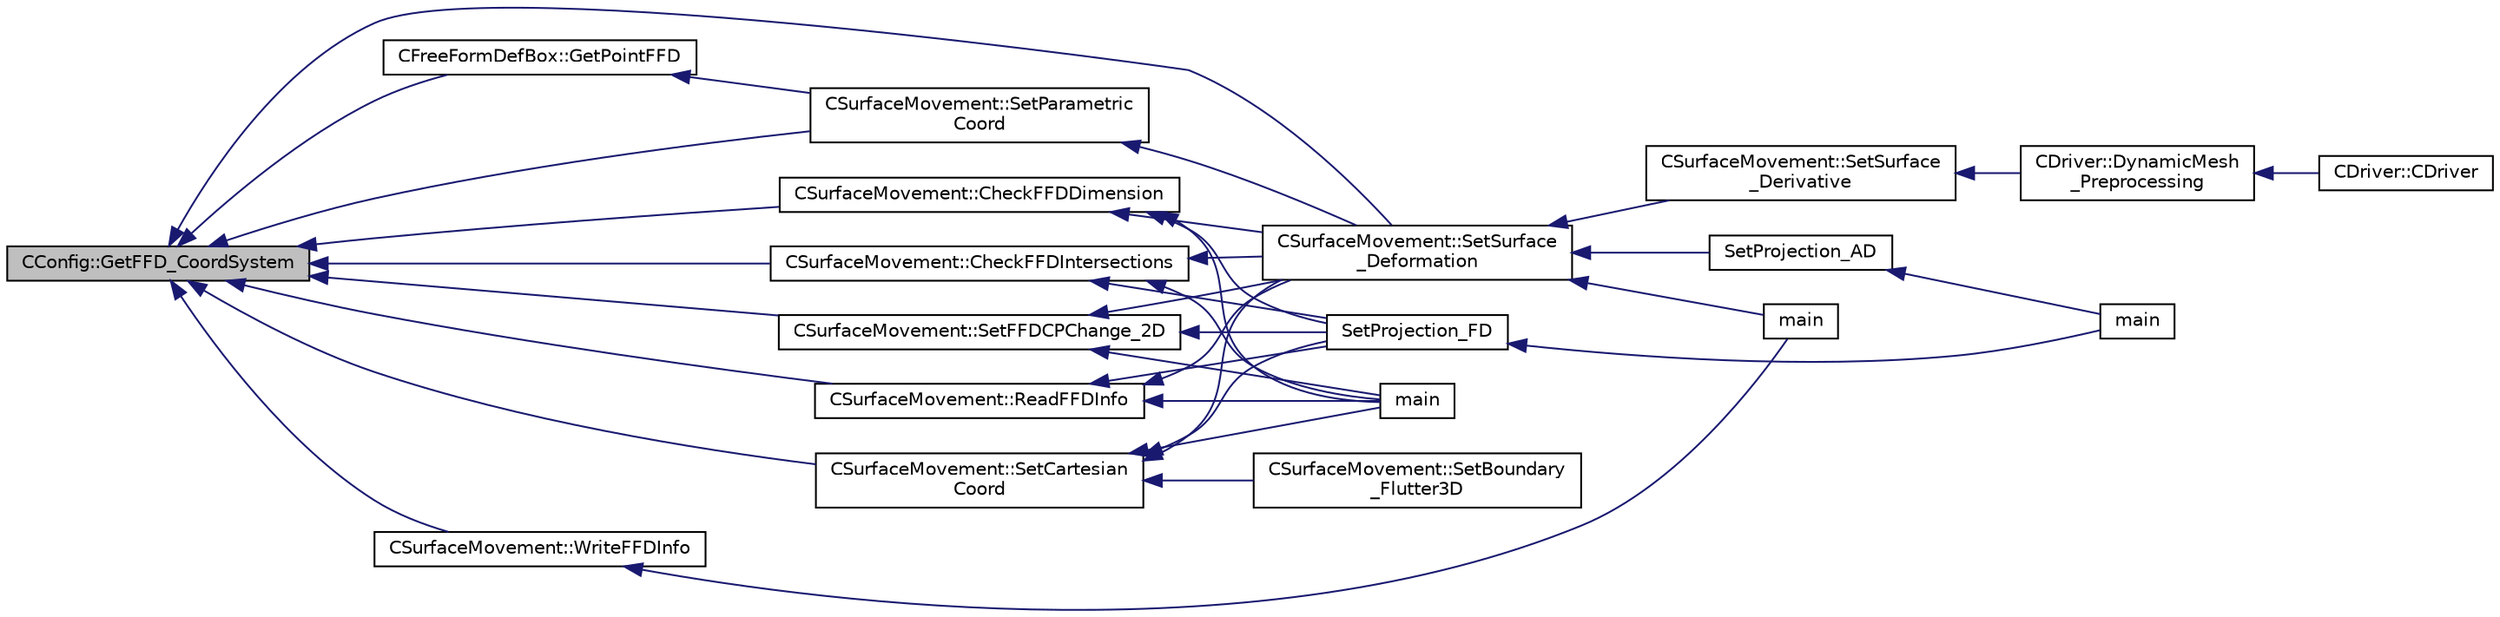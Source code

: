 digraph "CConfig::GetFFD_CoordSystem"
{
  edge [fontname="Helvetica",fontsize="10",labelfontname="Helvetica",labelfontsize="10"];
  node [fontname="Helvetica",fontsize="10",shape=record];
  rankdir="LR";
  Node3019 [label="CConfig::GetFFD_CoordSystem",height=0.2,width=0.4,color="black", fillcolor="grey75", style="filled", fontcolor="black"];
  Node3019 -> Node3020 [dir="back",color="midnightblue",fontsize="10",style="solid",fontname="Helvetica"];
  Node3020 [label="CSurfaceMovement::SetSurface\l_Deformation",height=0.2,width=0.4,color="black", fillcolor="white", style="filled",URL="$class_c_surface_movement.html#a23bec9fbe1bcd7f6117100de93381ac3",tooltip="Set the surface/boundary deformation. "];
  Node3020 -> Node3021 [dir="back",color="midnightblue",fontsize="10",style="solid",fontname="Helvetica"];
  Node3021 [label="CSurfaceMovement::SetSurface\l_Derivative",height=0.2,width=0.4,color="black", fillcolor="white", style="filled",URL="$class_c_surface_movement.html#af6aac73d04565bf6e9b81305b66e97e7",tooltip="Set derivatives of the surface/boundary deformation. "];
  Node3021 -> Node3022 [dir="back",color="midnightblue",fontsize="10",style="solid",fontname="Helvetica"];
  Node3022 [label="CDriver::DynamicMesh\l_Preprocessing",height=0.2,width=0.4,color="black", fillcolor="white", style="filled",URL="$class_c_driver.html#af585d91d9c08dbddcc2b3e67dd5f5af9",tooltip="GridMovement_Preprocessing. "];
  Node3022 -> Node3023 [dir="back",color="midnightblue",fontsize="10",style="solid",fontname="Helvetica"];
  Node3023 [label="CDriver::CDriver",height=0.2,width=0.4,color="black", fillcolor="white", style="filled",URL="$class_c_driver.html#a3fca4a013a6efa9bbb38fe78a86b5f3d",tooltip="Constructor of the class. "];
  Node3020 -> Node3024 [dir="back",color="midnightblue",fontsize="10",style="solid",fontname="Helvetica"];
  Node3024 [label="main",height=0.2,width=0.4,color="black", fillcolor="white", style="filled",URL="$_s_u2___d_e_f_8cpp.html#a0ddf1224851353fc92bfbff6f499fa97"];
  Node3020 -> Node3025 [dir="back",color="midnightblue",fontsize="10",style="solid",fontname="Helvetica"];
  Node3025 [label="SetProjection_AD",height=0.2,width=0.4,color="black", fillcolor="white", style="filled",URL="$_s_u2___d_o_t_8cpp.html#a3fceed882e8eb3d6796c8e8396af7d87",tooltip="Projection of the surface sensitivity using algorithmic differentiation (AD). "];
  Node3025 -> Node3026 [dir="back",color="midnightblue",fontsize="10",style="solid",fontname="Helvetica"];
  Node3026 [label="main",height=0.2,width=0.4,color="black", fillcolor="white", style="filled",URL="$_s_u2___d_o_t_8cpp.html#a0ddf1224851353fc92bfbff6f499fa97"];
  Node3019 -> Node3027 [dir="back",color="midnightblue",fontsize="10",style="solid",fontname="Helvetica"];
  Node3027 [label="CSurfaceMovement::SetParametric\lCoord",height=0.2,width=0.4,color="black", fillcolor="white", style="filled",URL="$class_c_surface_movement.html#aba4574819df11175b382e0e765ec2f92",tooltip="Compute the parametric coordinates of a grid point using a point inversion strategy in the free form ..."];
  Node3027 -> Node3020 [dir="back",color="midnightblue",fontsize="10",style="solid",fontname="Helvetica"];
  Node3019 -> Node3028 [dir="back",color="midnightblue",fontsize="10",style="solid",fontname="Helvetica"];
  Node3028 [label="CSurfaceMovement::CheckFFDDimension",height=0.2,width=0.4,color="black", fillcolor="white", style="filled",URL="$class_c_surface_movement.html#ac96d720da758ca2e213d8198ba738525",tooltip="Check the intersections of the FFD with the surface. "];
  Node3028 -> Node3020 [dir="back",color="midnightblue",fontsize="10",style="solid",fontname="Helvetica"];
  Node3028 -> Node3029 [dir="back",color="midnightblue",fontsize="10",style="solid",fontname="Helvetica"];
  Node3029 [label="SetProjection_FD",height=0.2,width=0.4,color="black", fillcolor="white", style="filled",URL="$_s_u2___d_o_t_8cpp.html#a5c5163a755085e03f1dfa23aeb7e21f2",tooltip="Projection of the surface sensitivity using finite differences (FD). "];
  Node3029 -> Node3026 [dir="back",color="midnightblue",fontsize="10",style="solid",fontname="Helvetica"];
  Node3028 -> Node3030 [dir="back",color="midnightblue",fontsize="10",style="solid",fontname="Helvetica"];
  Node3030 [label="main",height=0.2,width=0.4,color="black", fillcolor="white", style="filled",URL="$_s_u2___g_e_o_8cpp.html#a0ddf1224851353fc92bfbff6f499fa97"];
  Node3019 -> Node3031 [dir="back",color="midnightblue",fontsize="10",style="solid",fontname="Helvetica"];
  Node3031 [label="CSurfaceMovement::CheckFFDIntersections",height=0.2,width=0.4,color="black", fillcolor="white", style="filled",URL="$class_c_surface_movement.html#a55d4d6d2c26f414b4c21e915062684f4",tooltip="Check the intersections of the FFD with the surface. "];
  Node3031 -> Node3020 [dir="back",color="midnightblue",fontsize="10",style="solid",fontname="Helvetica"];
  Node3031 -> Node3029 [dir="back",color="midnightblue",fontsize="10",style="solid",fontname="Helvetica"];
  Node3031 -> Node3030 [dir="back",color="midnightblue",fontsize="10",style="solid",fontname="Helvetica"];
  Node3019 -> Node3032 [dir="back",color="midnightblue",fontsize="10",style="solid",fontname="Helvetica"];
  Node3032 [label="CSurfaceMovement::SetCartesian\lCoord",height=0.2,width=0.4,color="black", fillcolor="white", style="filled",URL="$class_c_surface_movement.html#a98df1fef0356600c1ab2df88dba24113",tooltip="Recompute the cartesian coordinates using the control points position. "];
  Node3032 -> Node3020 [dir="back",color="midnightblue",fontsize="10",style="solid",fontname="Helvetica"];
  Node3032 -> Node3033 [dir="back",color="midnightblue",fontsize="10",style="solid",fontname="Helvetica"];
  Node3033 [label="CSurfaceMovement::SetBoundary\l_Flutter3D",height=0.2,width=0.4,color="black", fillcolor="white", style="filled",URL="$class_c_surface_movement.html#adc0f0df29bc1f6c9dad2c37d202d7879",tooltip="Deforms a 3-D flutter/pitching surface during an unsteady simulation. "];
  Node3032 -> Node3029 [dir="back",color="midnightblue",fontsize="10",style="solid",fontname="Helvetica"];
  Node3032 -> Node3030 [dir="back",color="midnightblue",fontsize="10",style="solid",fontname="Helvetica"];
  Node3019 -> Node3034 [dir="back",color="midnightblue",fontsize="10",style="solid",fontname="Helvetica"];
  Node3034 [label="CSurfaceMovement::SetFFDCPChange_2D",height=0.2,width=0.4,color="black", fillcolor="white", style="filled",URL="$class_c_surface_movement.html#a249f6f5bc798ae5a44813c17889a7cf3",tooltip="Set the deformation of the Free From box using the control point position. "];
  Node3034 -> Node3020 [dir="back",color="midnightblue",fontsize="10",style="solid",fontname="Helvetica"];
  Node3034 -> Node3029 [dir="back",color="midnightblue",fontsize="10",style="solid",fontname="Helvetica"];
  Node3034 -> Node3030 [dir="back",color="midnightblue",fontsize="10",style="solid",fontname="Helvetica"];
  Node3019 -> Node3035 [dir="back",color="midnightblue",fontsize="10",style="solid",fontname="Helvetica"];
  Node3035 [label="CSurfaceMovement::ReadFFDInfo",height=0.2,width=0.4,color="black", fillcolor="white", style="filled",URL="$class_c_surface_movement.html#a787a072698f52fcc1a4ca55e8052f205",tooltip="Read the free form information from the grid input file. "];
  Node3035 -> Node3020 [dir="back",color="midnightblue",fontsize="10",style="solid",fontname="Helvetica"];
  Node3035 -> Node3029 [dir="back",color="midnightblue",fontsize="10",style="solid",fontname="Helvetica"];
  Node3035 -> Node3030 [dir="back",color="midnightblue",fontsize="10",style="solid",fontname="Helvetica"];
  Node3019 -> Node3036 [dir="back",color="midnightblue",fontsize="10",style="solid",fontname="Helvetica"];
  Node3036 [label="CSurfaceMovement::WriteFFDInfo",height=0.2,width=0.4,color="black", fillcolor="white", style="filled",URL="$class_c_surface_movement.html#a04a626a52ad7acef005b80daeb1144e9",tooltip="Write the Free Form information in the SU2 file. "];
  Node3036 -> Node3024 [dir="back",color="midnightblue",fontsize="10",style="solid",fontname="Helvetica"];
  Node3019 -> Node3037 [dir="back",color="midnightblue",fontsize="10",style="solid",fontname="Helvetica"];
  Node3037 [label="CFreeFormDefBox::GetPointFFD",height=0.2,width=0.4,color="black", fillcolor="white", style="filled",URL="$class_c_free_form_def_box.html#a2374843f74085e11115053381c82566b",tooltip="Set, at each vertex, the index of the free form FFDBox that contains the vertex. "];
  Node3037 -> Node3027 [dir="back",color="midnightblue",fontsize="10",style="solid",fontname="Helvetica"];
}
